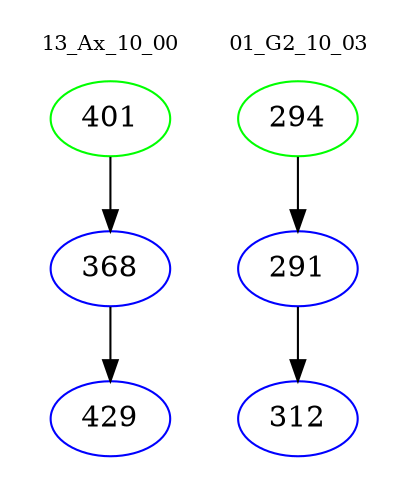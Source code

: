 digraph{
subgraph cluster_0 {
color = white
label = "13_Ax_10_00";
fontsize=10;
T0_401 [label="401", color="green"]
T0_401 -> T0_368 [color="black"]
T0_368 [label="368", color="blue"]
T0_368 -> T0_429 [color="black"]
T0_429 [label="429", color="blue"]
}
subgraph cluster_1 {
color = white
label = "01_G2_10_03";
fontsize=10;
T1_294 [label="294", color="green"]
T1_294 -> T1_291 [color="black"]
T1_291 [label="291", color="blue"]
T1_291 -> T1_312 [color="black"]
T1_312 [label="312", color="blue"]
}
}
